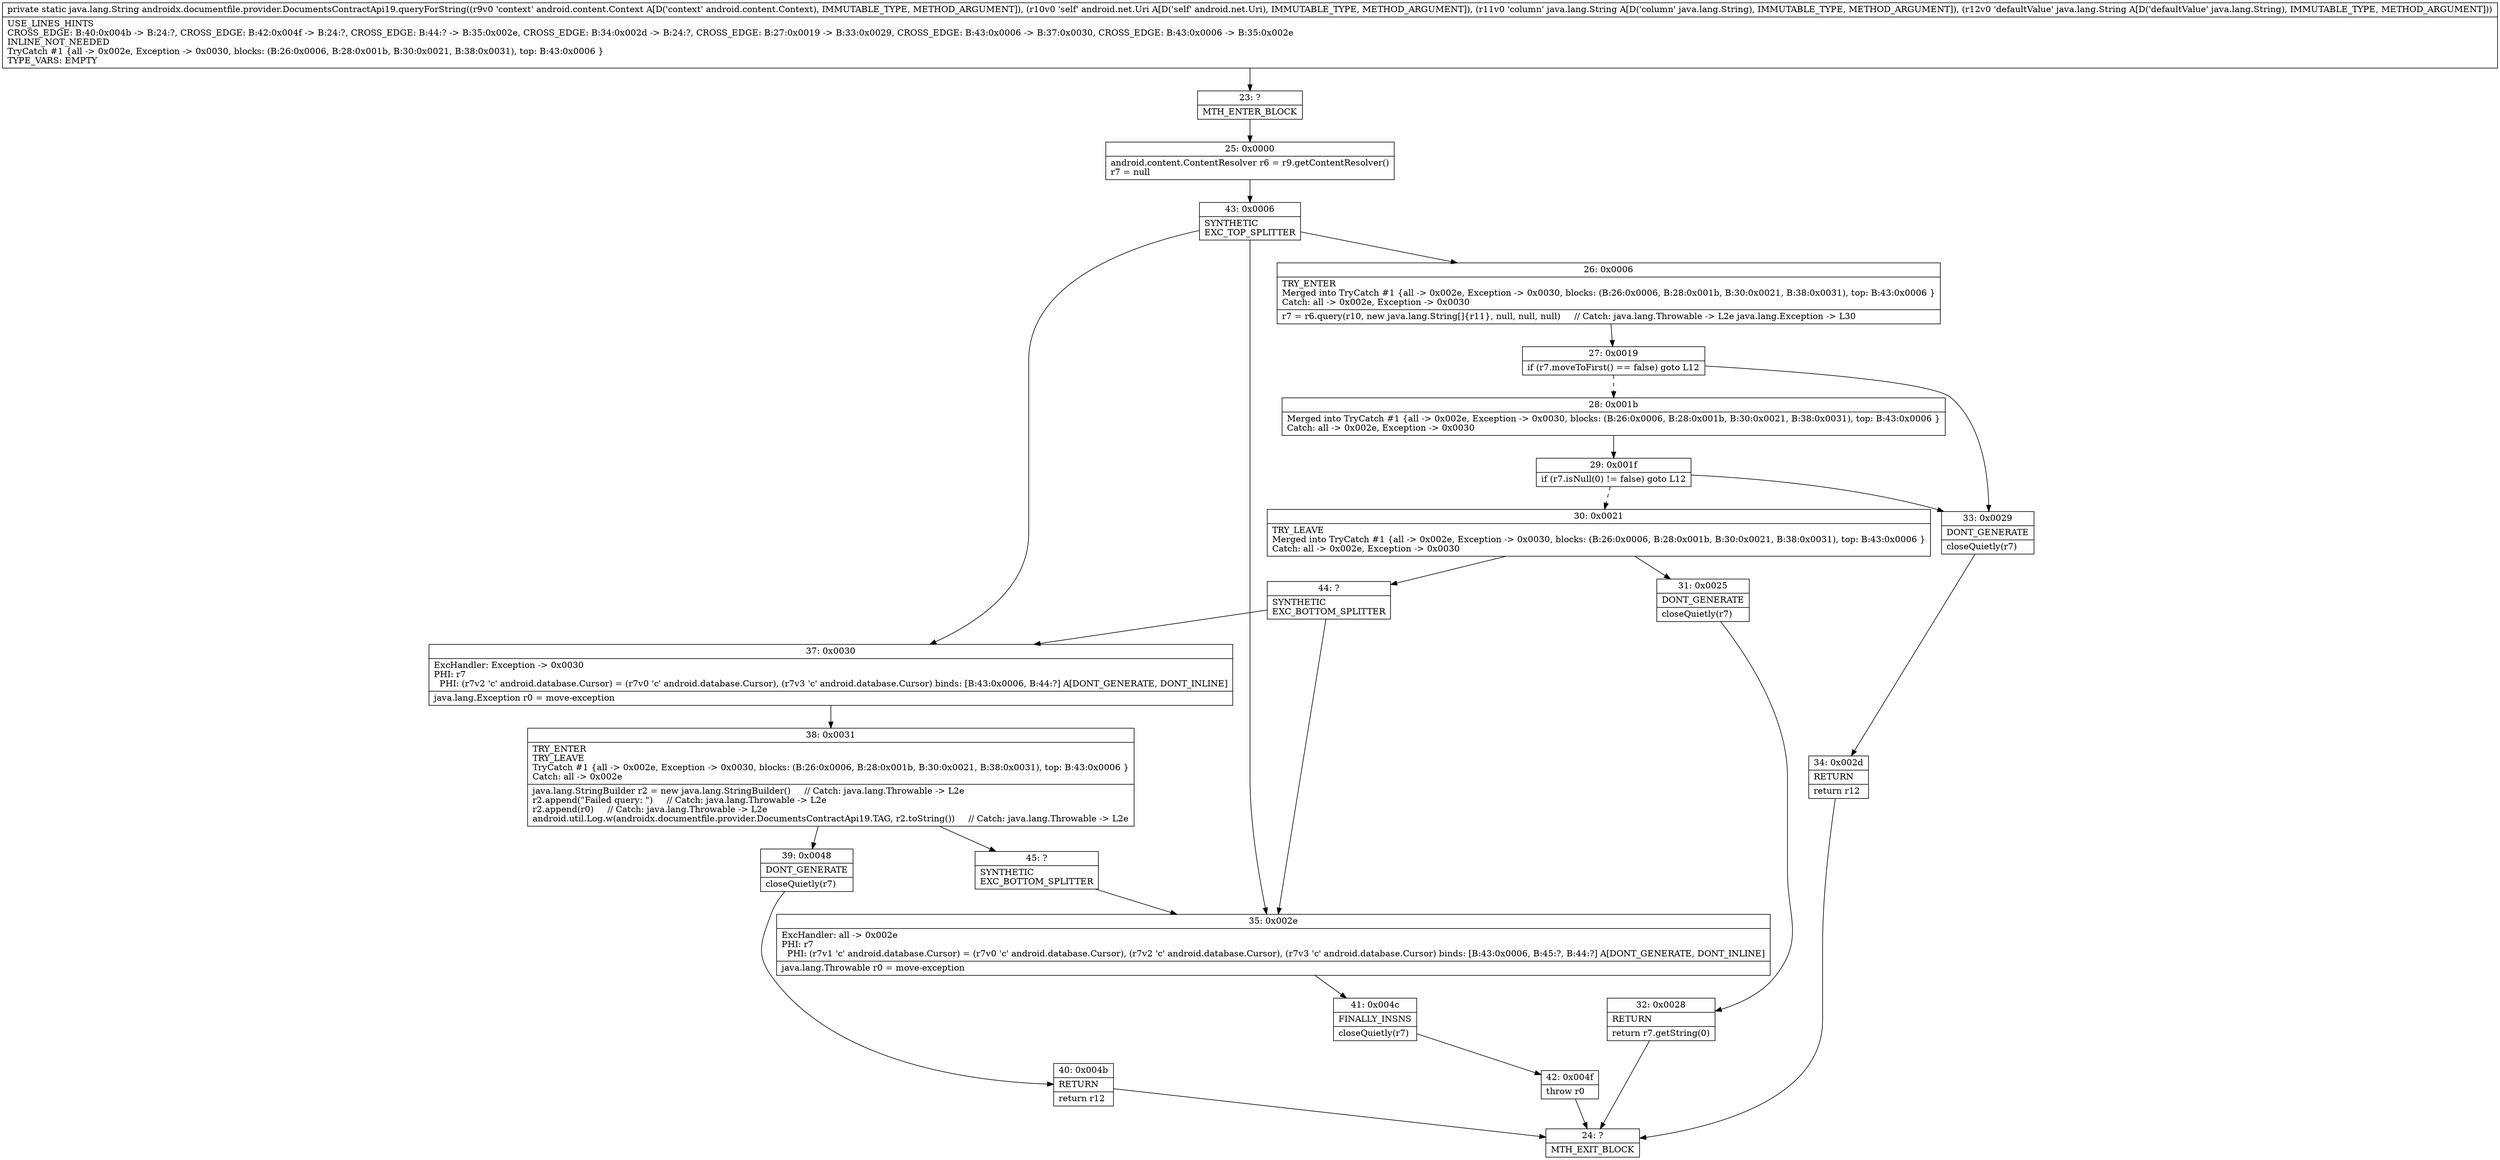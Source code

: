 digraph "CFG forandroidx.documentfile.provider.DocumentsContractApi19.queryForString(Landroid\/content\/Context;Landroid\/net\/Uri;Ljava\/lang\/String;Ljava\/lang\/String;)Ljava\/lang\/String;" {
Node_23 [shape=record,label="{23\:\ ?|MTH_ENTER_BLOCK\l}"];
Node_25 [shape=record,label="{25\:\ 0x0000|android.content.ContentResolver r6 = r9.getContentResolver()\lr7 = null\l}"];
Node_43 [shape=record,label="{43\:\ 0x0006|SYNTHETIC\lEXC_TOP_SPLITTER\l}"];
Node_26 [shape=record,label="{26\:\ 0x0006|TRY_ENTER\lMerged into TryCatch #1 \{all \-\> 0x002e, Exception \-\> 0x0030, blocks: (B:26:0x0006, B:28:0x001b, B:30:0x0021, B:38:0x0031), top: B:43:0x0006 \}\lCatch: all \-\> 0x002e, Exception \-\> 0x0030\l|r7 = r6.query(r10, new java.lang.String[]\{r11\}, null, null, null)     \/\/ Catch: java.lang.Throwable \-\> L2e java.lang.Exception \-\> L30\l}"];
Node_27 [shape=record,label="{27\:\ 0x0019|if (r7.moveToFirst() == false) goto L12\l}"];
Node_28 [shape=record,label="{28\:\ 0x001b|Merged into TryCatch #1 \{all \-\> 0x002e, Exception \-\> 0x0030, blocks: (B:26:0x0006, B:28:0x001b, B:30:0x0021, B:38:0x0031), top: B:43:0x0006 \}\lCatch: all \-\> 0x002e, Exception \-\> 0x0030\l}"];
Node_29 [shape=record,label="{29\:\ 0x001f|if (r7.isNull(0) != false) goto L12\l}"];
Node_30 [shape=record,label="{30\:\ 0x0021|TRY_LEAVE\lMerged into TryCatch #1 \{all \-\> 0x002e, Exception \-\> 0x0030, blocks: (B:26:0x0006, B:28:0x001b, B:30:0x0021, B:38:0x0031), top: B:43:0x0006 \}\lCatch: all \-\> 0x002e, Exception \-\> 0x0030\l}"];
Node_31 [shape=record,label="{31\:\ 0x0025|DONT_GENERATE\l|closeQuietly(r7)\l}"];
Node_32 [shape=record,label="{32\:\ 0x0028|RETURN\l|return r7.getString(0)\l}"];
Node_24 [shape=record,label="{24\:\ ?|MTH_EXIT_BLOCK\l}"];
Node_44 [shape=record,label="{44\:\ ?|SYNTHETIC\lEXC_BOTTOM_SPLITTER\l}"];
Node_33 [shape=record,label="{33\:\ 0x0029|DONT_GENERATE\l|closeQuietly(r7)\l}"];
Node_34 [shape=record,label="{34\:\ 0x002d|RETURN\l|return r12\l}"];
Node_37 [shape=record,label="{37\:\ 0x0030|ExcHandler: Exception \-\> 0x0030\lPHI: r7 \l  PHI: (r7v2 'c' android.database.Cursor) = (r7v0 'c' android.database.Cursor), (r7v3 'c' android.database.Cursor) binds: [B:43:0x0006, B:44:?] A[DONT_GENERATE, DONT_INLINE]\l|java.lang.Exception r0 = move\-exception\l}"];
Node_38 [shape=record,label="{38\:\ 0x0031|TRY_ENTER\lTRY_LEAVE\lTryCatch #1 \{all \-\> 0x002e, Exception \-\> 0x0030, blocks: (B:26:0x0006, B:28:0x001b, B:30:0x0021, B:38:0x0031), top: B:43:0x0006 \}\lCatch: all \-\> 0x002e\l|java.lang.StringBuilder r2 = new java.lang.StringBuilder()     \/\/ Catch: java.lang.Throwable \-\> L2e\lr2.append(\"Failed query: \")     \/\/ Catch: java.lang.Throwable \-\> L2e\lr2.append(r0)     \/\/ Catch: java.lang.Throwable \-\> L2e\landroid.util.Log.w(androidx.documentfile.provider.DocumentsContractApi19.TAG, r2.toString())     \/\/ Catch: java.lang.Throwable \-\> L2e\l}"];
Node_39 [shape=record,label="{39\:\ 0x0048|DONT_GENERATE\l|closeQuietly(r7)\l}"];
Node_40 [shape=record,label="{40\:\ 0x004b|RETURN\l|return r12\l}"];
Node_45 [shape=record,label="{45\:\ ?|SYNTHETIC\lEXC_BOTTOM_SPLITTER\l}"];
Node_35 [shape=record,label="{35\:\ 0x002e|ExcHandler: all \-\> 0x002e\lPHI: r7 \l  PHI: (r7v1 'c' android.database.Cursor) = (r7v0 'c' android.database.Cursor), (r7v2 'c' android.database.Cursor), (r7v3 'c' android.database.Cursor) binds: [B:43:0x0006, B:45:?, B:44:?] A[DONT_GENERATE, DONT_INLINE]\l|java.lang.Throwable r0 = move\-exception\l}"];
Node_41 [shape=record,label="{41\:\ 0x004c|FINALLY_INSNS\l|closeQuietly(r7)\l}"];
Node_42 [shape=record,label="{42\:\ 0x004f|throw r0\l}"];
MethodNode[shape=record,label="{private static java.lang.String androidx.documentfile.provider.DocumentsContractApi19.queryForString((r9v0 'context' android.content.Context A[D('context' android.content.Context), IMMUTABLE_TYPE, METHOD_ARGUMENT]), (r10v0 'self' android.net.Uri A[D('self' android.net.Uri), IMMUTABLE_TYPE, METHOD_ARGUMENT]), (r11v0 'column' java.lang.String A[D('column' java.lang.String), IMMUTABLE_TYPE, METHOD_ARGUMENT]), (r12v0 'defaultValue' java.lang.String A[D('defaultValue' java.lang.String), IMMUTABLE_TYPE, METHOD_ARGUMENT]))  | USE_LINES_HINTS\lCROSS_EDGE: B:40:0x004b \-\> B:24:?, CROSS_EDGE: B:42:0x004f \-\> B:24:?, CROSS_EDGE: B:44:? \-\> B:35:0x002e, CROSS_EDGE: B:34:0x002d \-\> B:24:?, CROSS_EDGE: B:27:0x0019 \-\> B:33:0x0029, CROSS_EDGE: B:43:0x0006 \-\> B:37:0x0030, CROSS_EDGE: B:43:0x0006 \-\> B:35:0x002e\lINLINE_NOT_NEEDED\lTryCatch #1 \{all \-\> 0x002e, Exception \-\> 0x0030, blocks: (B:26:0x0006, B:28:0x001b, B:30:0x0021, B:38:0x0031), top: B:43:0x0006 \}\lTYPE_VARS: EMPTY\l}"];
MethodNode -> Node_23;Node_23 -> Node_25;
Node_25 -> Node_43;
Node_43 -> Node_26;
Node_43 -> Node_37;
Node_43 -> Node_35;
Node_26 -> Node_27;
Node_27 -> Node_28[style=dashed];
Node_27 -> Node_33;
Node_28 -> Node_29;
Node_29 -> Node_30[style=dashed];
Node_29 -> Node_33;
Node_30 -> Node_31;
Node_30 -> Node_44;
Node_31 -> Node_32;
Node_32 -> Node_24;
Node_44 -> Node_37;
Node_44 -> Node_35;
Node_33 -> Node_34;
Node_34 -> Node_24;
Node_37 -> Node_38;
Node_38 -> Node_39;
Node_38 -> Node_45;
Node_39 -> Node_40;
Node_40 -> Node_24;
Node_45 -> Node_35;
Node_35 -> Node_41;
Node_41 -> Node_42;
Node_42 -> Node_24;
}

